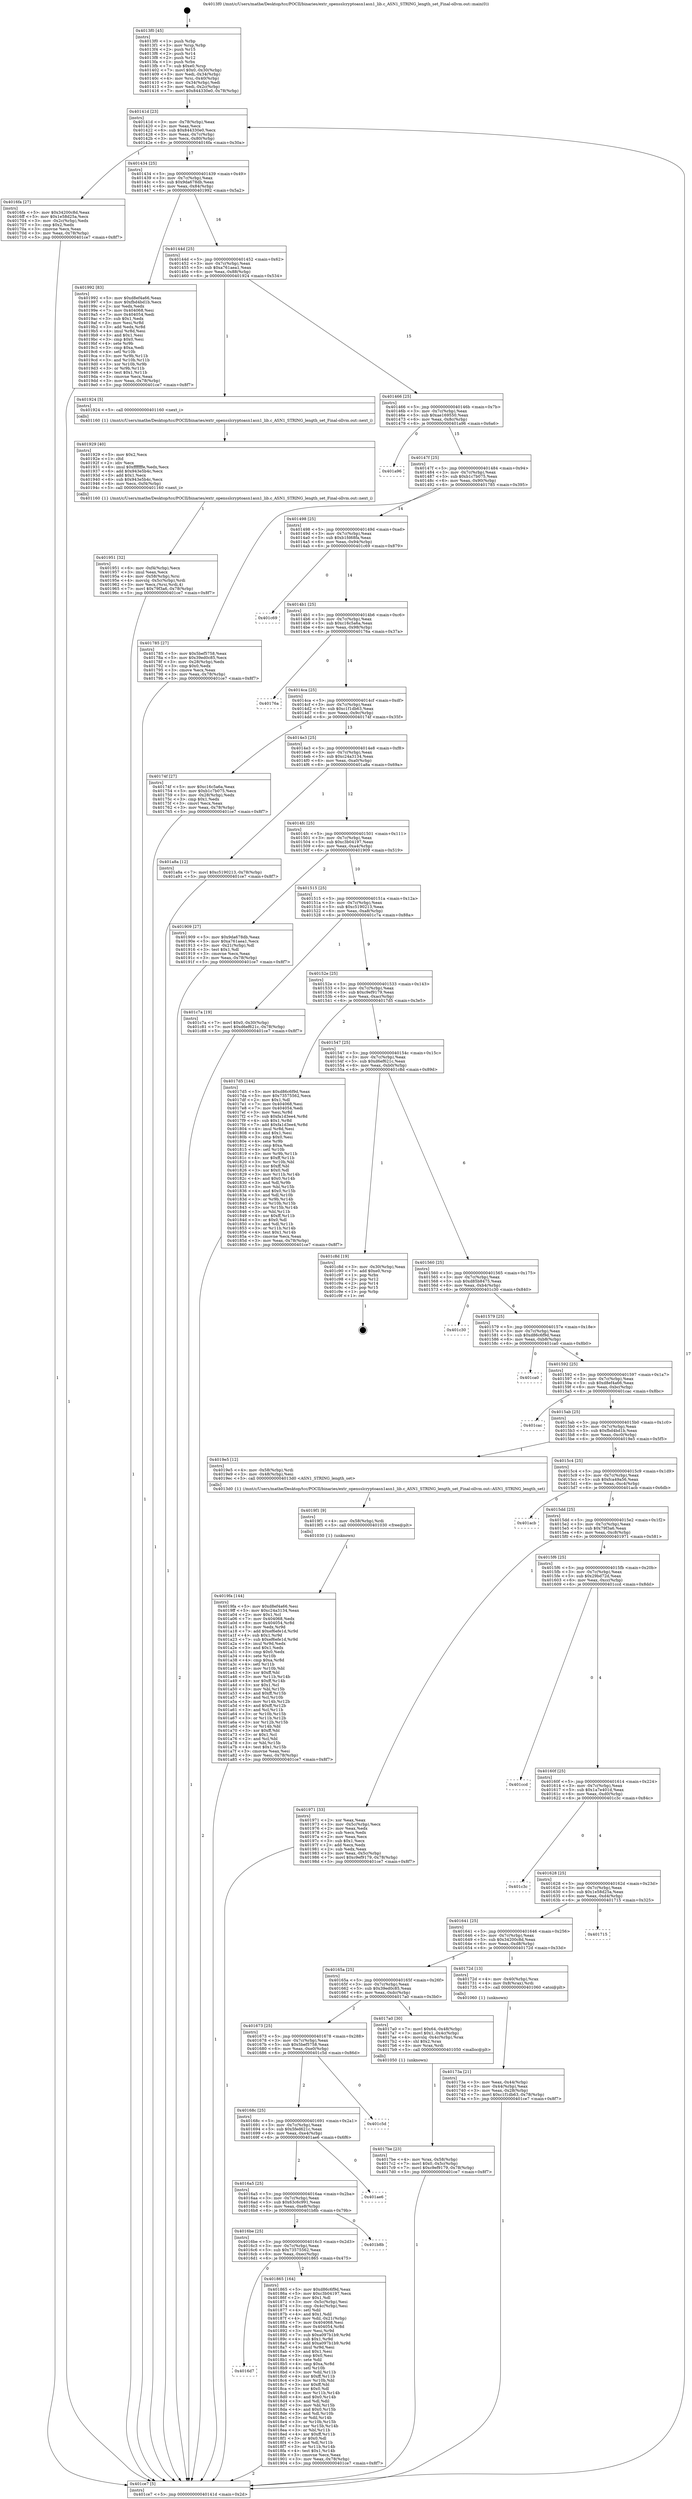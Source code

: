 digraph "0x4013f0" {
  label = "0x4013f0 (/mnt/c/Users/mathe/Desktop/tcc/POCII/binaries/extr_opensslcryptoasn1asn1_lib.c_ASN1_STRING_length_set_Final-ollvm.out::main(0))"
  labelloc = "t"
  node[shape=record]

  Entry [label="",width=0.3,height=0.3,shape=circle,fillcolor=black,style=filled]
  "0x40141d" [label="{
     0x40141d [23]\l
     | [instrs]\l
     &nbsp;&nbsp;0x40141d \<+3\>: mov -0x78(%rbp),%eax\l
     &nbsp;&nbsp;0x401420 \<+2\>: mov %eax,%ecx\l
     &nbsp;&nbsp;0x401422 \<+6\>: sub $0x844330e0,%ecx\l
     &nbsp;&nbsp;0x401428 \<+3\>: mov %eax,-0x7c(%rbp)\l
     &nbsp;&nbsp;0x40142b \<+3\>: mov %ecx,-0x80(%rbp)\l
     &nbsp;&nbsp;0x40142e \<+6\>: je 00000000004016fa \<main+0x30a\>\l
  }"]
  "0x4016fa" [label="{
     0x4016fa [27]\l
     | [instrs]\l
     &nbsp;&nbsp;0x4016fa \<+5\>: mov $0x34200c8d,%eax\l
     &nbsp;&nbsp;0x4016ff \<+5\>: mov $0x1e58d25a,%ecx\l
     &nbsp;&nbsp;0x401704 \<+3\>: mov -0x2c(%rbp),%edx\l
     &nbsp;&nbsp;0x401707 \<+3\>: cmp $0x2,%edx\l
     &nbsp;&nbsp;0x40170a \<+3\>: cmovne %ecx,%eax\l
     &nbsp;&nbsp;0x40170d \<+3\>: mov %eax,-0x78(%rbp)\l
     &nbsp;&nbsp;0x401710 \<+5\>: jmp 0000000000401ce7 \<main+0x8f7\>\l
  }"]
  "0x401434" [label="{
     0x401434 [25]\l
     | [instrs]\l
     &nbsp;&nbsp;0x401434 \<+5\>: jmp 0000000000401439 \<main+0x49\>\l
     &nbsp;&nbsp;0x401439 \<+3\>: mov -0x7c(%rbp),%eax\l
     &nbsp;&nbsp;0x40143c \<+5\>: sub $0x9da678db,%eax\l
     &nbsp;&nbsp;0x401441 \<+6\>: mov %eax,-0x84(%rbp)\l
     &nbsp;&nbsp;0x401447 \<+6\>: je 0000000000401992 \<main+0x5a2\>\l
  }"]
  "0x401ce7" [label="{
     0x401ce7 [5]\l
     | [instrs]\l
     &nbsp;&nbsp;0x401ce7 \<+5\>: jmp 000000000040141d \<main+0x2d\>\l
  }"]
  "0x4013f0" [label="{
     0x4013f0 [45]\l
     | [instrs]\l
     &nbsp;&nbsp;0x4013f0 \<+1\>: push %rbp\l
     &nbsp;&nbsp;0x4013f1 \<+3\>: mov %rsp,%rbp\l
     &nbsp;&nbsp;0x4013f4 \<+2\>: push %r15\l
     &nbsp;&nbsp;0x4013f6 \<+2\>: push %r14\l
     &nbsp;&nbsp;0x4013f8 \<+2\>: push %r12\l
     &nbsp;&nbsp;0x4013fa \<+1\>: push %rbx\l
     &nbsp;&nbsp;0x4013fb \<+7\>: sub $0xe0,%rsp\l
     &nbsp;&nbsp;0x401402 \<+7\>: movl $0x0,-0x30(%rbp)\l
     &nbsp;&nbsp;0x401409 \<+3\>: mov %edi,-0x34(%rbp)\l
     &nbsp;&nbsp;0x40140c \<+4\>: mov %rsi,-0x40(%rbp)\l
     &nbsp;&nbsp;0x401410 \<+3\>: mov -0x34(%rbp),%edi\l
     &nbsp;&nbsp;0x401413 \<+3\>: mov %edi,-0x2c(%rbp)\l
     &nbsp;&nbsp;0x401416 \<+7\>: movl $0x844330e0,-0x78(%rbp)\l
  }"]
  Exit [label="",width=0.3,height=0.3,shape=circle,fillcolor=black,style=filled,peripheries=2]
  "0x401992" [label="{
     0x401992 [83]\l
     | [instrs]\l
     &nbsp;&nbsp;0x401992 \<+5\>: mov $0xd8ef4a66,%eax\l
     &nbsp;&nbsp;0x401997 \<+5\>: mov $0xfbd4bd1b,%ecx\l
     &nbsp;&nbsp;0x40199c \<+2\>: xor %edx,%edx\l
     &nbsp;&nbsp;0x40199e \<+7\>: mov 0x404068,%esi\l
     &nbsp;&nbsp;0x4019a5 \<+7\>: mov 0x404054,%edi\l
     &nbsp;&nbsp;0x4019ac \<+3\>: sub $0x1,%edx\l
     &nbsp;&nbsp;0x4019af \<+3\>: mov %esi,%r8d\l
     &nbsp;&nbsp;0x4019b2 \<+3\>: add %edx,%r8d\l
     &nbsp;&nbsp;0x4019b5 \<+4\>: imul %r8d,%esi\l
     &nbsp;&nbsp;0x4019b9 \<+3\>: and $0x1,%esi\l
     &nbsp;&nbsp;0x4019bc \<+3\>: cmp $0x0,%esi\l
     &nbsp;&nbsp;0x4019bf \<+4\>: sete %r9b\l
     &nbsp;&nbsp;0x4019c3 \<+3\>: cmp $0xa,%edi\l
     &nbsp;&nbsp;0x4019c6 \<+4\>: setl %r10b\l
     &nbsp;&nbsp;0x4019ca \<+3\>: mov %r9b,%r11b\l
     &nbsp;&nbsp;0x4019cd \<+3\>: and %r10b,%r11b\l
     &nbsp;&nbsp;0x4019d0 \<+3\>: xor %r10b,%r9b\l
     &nbsp;&nbsp;0x4019d3 \<+3\>: or %r9b,%r11b\l
     &nbsp;&nbsp;0x4019d6 \<+4\>: test $0x1,%r11b\l
     &nbsp;&nbsp;0x4019da \<+3\>: cmovne %ecx,%eax\l
     &nbsp;&nbsp;0x4019dd \<+3\>: mov %eax,-0x78(%rbp)\l
     &nbsp;&nbsp;0x4019e0 \<+5\>: jmp 0000000000401ce7 \<main+0x8f7\>\l
  }"]
  "0x40144d" [label="{
     0x40144d [25]\l
     | [instrs]\l
     &nbsp;&nbsp;0x40144d \<+5\>: jmp 0000000000401452 \<main+0x62\>\l
     &nbsp;&nbsp;0x401452 \<+3\>: mov -0x7c(%rbp),%eax\l
     &nbsp;&nbsp;0x401455 \<+5\>: sub $0xa761aea1,%eax\l
     &nbsp;&nbsp;0x40145a \<+6\>: mov %eax,-0x88(%rbp)\l
     &nbsp;&nbsp;0x401460 \<+6\>: je 0000000000401924 \<main+0x534\>\l
  }"]
  "0x4019fa" [label="{
     0x4019fa [144]\l
     | [instrs]\l
     &nbsp;&nbsp;0x4019fa \<+5\>: mov $0xd8ef4a66,%esi\l
     &nbsp;&nbsp;0x4019ff \<+5\>: mov $0xc24a3134,%eax\l
     &nbsp;&nbsp;0x401a04 \<+2\>: mov $0x1,%cl\l
     &nbsp;&nbsp;0x401a06 \<+7\>: mov 0x404068,%edx\l
     &nbsp;&nbsp;0x401a0d \<+8\>: mov 0x404054,%r8d\l
     &nbsp;&nbsp;0x401a15 \<+3\>: mov %edx,%r9d\l
     &nbsp;&nbsp;0x401a18 \<+7\>: add $0xef6efe1d,%r9d\l
     &nbsp;&nbsp;0x401a1f \<+4\>: sub $0x1,%r9d\l
     &nbsp;&nbsp;0x401a23 \<+7\>: sub $0xef6efe1d,%r9d\l
     &nbsp;&nbsp;0x401a2a \<+4\>: imul %r9d,%edx\l
     &nbsp;&nbsp;0x401a2e \<+3\>: and $0x1,%edx\l
     &nbsp;&nbsp;0x401a31 \<+3\>: cmp $0x0,%edx\l
     &nbsp;&nbsp;0x401a34 \<+4\>: sete %r10b\l
     &nbsp;&nbsp;0x401a38 \<+4\>: cmp $0xa,%r8d\l
     &nbsp;&nbsp;0x401a3c \<+4\>: setl %r11b\l
     &nbsp;&nbsp;0x401a40 \<+3\>: mov %r10b,%bl\l
     &nbsp;&nbsp;0x401a43 \<+3\>: xor $0xff,%bl\l
     &nbsp;&nbsp;0x401a46 \<+3\>: mov %r11b,%r14b\l
     &nbsp;&nbsp;0x401a49 \<+4\>: xor $0xff,%r14b\l
     &nbsp;&nbsp;0x401a4d \<+3\>: xor $0x1,%cl\l
     &nbsp;&nbsp;0x401a50 \<+3\>: mov %bl,%r15b\l
     &nbsp;&nbsp;0x401a53 \<+4\>: and $0xff,%r15b\l
     &nbsp;&nbsp;0x401a57 \<+3\>: and %cl,%r10b\l
     &nbsp;&nbsp;0x401a5a \<+3\>: mov %r14b,%r12b\l
     &nbsp;&nbsp;0x401a5d \<+4\>: and $0xff,%r12b\l
     &nbsp;&nbsp;0x401a61 \<+3\>: and %cl,%r11b\l
     &nbsp;&nbsp;0x401a64 \<+3\>: or %r10b,%r15b\l
     &nbsp;&nbsp;0x401a67 \<+3\>: or %r11b,%r12b\l
     &nbsp;&nbsp;0x401a6a \<+3\>: xor %r12b,%r15b\l
     &nbsp;&nbsp;0x401a6d \<+3\>: or %r14b,%bl\l
     &nbsp;&nbsp;0x401a70 \<+3\>: xor $0xff,%bl\l
     &nbsp;&nbsp;0x401a73 \<+3\>: or $0x1,%cl\l
     &nbsp;&nbsp;0x401a76 \<+2\>: and %cl,%bl\l
     &nbsp;&nbsp;0x401a78 \<+3\>: or %bl,%r15b\l
     &nbsp;&nbsp;0x401a7b \<+4\>: test $0x1,%r15b\l
     &nbsp;&nbsp;0x401a7f \<+3\>: cmovne %eax,%esi\l
     &nbsp;&nbsp;0x401a82 \<+3\>: mov %esi,-0x78(%rbp)\l
     &nbsp;&nbsp;0x401a85 \<+5\>: jmp 0000000000401ce7 \<main+0x8f7\>\l
  }"]
  "0x401924" [label="{
     0x401924 [5]\l
     | [instrs]\l
     &nbsp;&nbsp;0x401924 \<+5\>: call 0000000000401160 \<next_i\>\l
     | [calls]\l
     &nbsp;&nbsp;0x401160 \{1\} (/mnt/c/Users/mathe/Desktop/tcc/POCII/binaries/extr_opensslcryptoasn1asn1_lib.c_ASN1_STRING_length_set_Final-ollvm.out::next_i)\l
  }"]
  "0x401466" [label="{
     0x401466 [25]\l
     | [instrs]\l
     &nbsp;&nbsp;0x401466 \<+5\>: jmp 000000000040146b \<main+0x7b\>\l
     &nbsp;&nbsp;0x40146b \<+3\>: mov -0x7c(%rbp),%eax\l
     &nbsp;&nbsp;0x40146e \<+5\>: sub $0xae169550,%eax\l
     &nbsp;&nbsp;0x401473 \<+6\>: mov %eax,-0x8c(%rbp)\l
     &nbsp;&nbsp;0x401479 \<+6\>: je 0000000000401a96 \<main+0x6a6\>\l
  }"]
  "0x4019f1" [label="{
     0x4019f1 [9]\l
     | [instrs]\l
     &nbsp;&nbsp;0x4019f1 \<+4\>: mov -0x58(%rbp),%rdi\l
     &nbsp;&nbsp;0x4019f5 \<+5\>: call 0000000000401030 \<free@plt\>\l
     | [calls]\l
     &nbsp;&nbsp;0x401030 \{1\} (unknown)\l
  }"]
  "0x401a96" [label="{
     0x401a96\l
  }", style=dashed]
  "0x40147f" [label="{
     0x40147f [25]\l
     | [instrs]\l
     &nbsp;&nbsp;0x40147f \<+5\>: jmp 0000000000401484 \<main+0x94\>\l
     &nbsp;&nbsp;0x401484 \<+3\>: mov -0x7c(%rbp),%eax\l
     &nbsp;&nbsp;0x401487 \<+5\>: sub $0xb1c7b075,%eax\l
     &nbsp;&nbsp;0x40148c \<+6\>: mov %eax,-0x90(%rbp)\l
     &nbsp;&nbsp;0x401492 \<+6\>: je 0000000000401785 \<main+0x395\>\l
  }"]
  "0x401951" [label="{
     0x401951 [32]\l
     | [instrs]\l
     &nbsp;&nbsp;0x401951 \<+6\>: mov -0xf4(%rbp),%ecx\l
     &nbsp;&nbsp;0x401957 \<+3\>: imul %eax,%ecx\l
     &nbsp;&nbsp;0x40195a \<+4\>: mov -0x58(%rbp),%rsi\l
     &nbsp;&nbsp;0x40195e \<+4\>: movslq -0x5c(%rbp),%rdi\l
     &nbsp;&nbsp;0x401962 \<+3\>: mov %ecx,(%rsi,%rdi,4)\l
     &nbsp;&nbsp;0x401965 \<+7\>: movl $0x79f3a6,-0x78(%rbp)\l
     &nbsp;&nbsp;0x40196c \<+5\>: jmp 0000000000401ce7 \<main+0x8f7\>\l
  }"]
  "0x401785" [label="{
     0x401785 [27]\l
     | [instrs]\l
     &nbsp;&nbsp;0x401785 \<+5\>: mov $0x5bef5758,%eax\l
     &nbsp;&nbsp;0x40178a \<+5\>: mov $0x39ed0c85,%ecx\l
     &nbsp;&nbsp;0x40178f \<+3\>: mov -0x28(%rbp),%edx\l
     &nbsp;&nbsp;0x401792 \<+3\>: cmp $0x0,%edx\l
     &nbsp;&nbsp;0x401795 \<+3\>: cmove %ecx,%eax\l
     &nbsp;&nbsp;0x401798 \<+3\>: mov %eax,-0x78(%rbp)\l
     &nbsp;&nbsp;0x40179b \<+5\>: jmp 0000000000401ce7 \<main+0x8f7\>\l
  }"]
  "0x401498" [label="{
     0x401498 [25]\l
     | [instrs]\l
     &nbsp;&nbsp;0x401498 \<+5\>: jmp 000000000040149d \<main+0xad\>\l
     &nbsp;&nbsp;0x40149d \<+3\>: mov -0x7c(%rbp),%eax\l
     &nbsp;&nbsp;0x4014a0 \<+5\>: sub $0xb1fd68fa,%eax\l
     &nbsp;&nbsp;0x4014a5 \<+6\>: mov %eax,-0x94(%rbp)\l
     &nbsp;&nbsp;0x4014ab \<+6\>: je 0000000000401c69 \<main+0x879\>\l
  }"]
  "0x401929" [label="{
     0x401929 [40]\l
     | [instrs]\l
     &nbsp;&nbsp;0x401929 \<+5\>: mov $0x2,%ecx\l
     &nbsp;&nbsp;0x40192e \<+1\>: cltd\l
     &nbsp;&nbsp;0x40192f \<+2\>: idiv %ecx\l
     &nbsp;&nbsp;0x401931 \<+6\>: imul $0xfffffffe,%edx,%ecx\l
     &nbsp;&nbsp;0x401937 \<+6\>: add $0x943e5b4c,%ecx\l
     &nbsp;&nbsp;0x40193d \<+3\>: add $0x1,%ecx\l
     &nbsp;&nbsp;0x401940 \<+6\>: sub $0x943e5b4c,%ecx\l
     &nbsp;&nbsp;0x401946 \<+6\>: mov %ecx,-0xf4(%rbp)\l
     &nbsp;&nbsp;0x40194c \<+5\>: call 0000000000401160 \<next_i\>\l
     | [calls]\l
     &nbsp;&nbsp;0x401160 \{1\} (/mnt/c/Users/mathe/Desktop/tcc/POCII/binaries/extr_opensslcryptoasn1asn1_lib.c_ASN1_STRING_length_set_Final-ollvm.out::next_i)\l
  }"]
  "0x401c69" [label="{
     0x401c69\l
  }", style=dashed]
  "0x4014b1" [label="{
     0x4014b1 [25]\l
     | [instrs]\l
     &nbsp;&nbsp;0x4014b1 \<+5\>: jmp 00000000004014b6 \<main+0xc6\>\l
     &nbsp;&nbsp;0x4014b6 \<+3\>: mov -0x7c(%rbp),%eax\l
     &nbsp;&nbsp;0x4014b9 \<+5\>: sub $0xc16c5a6a,%eax\l
     &nbsp;&nbsp;0x4014be \<+6\>: mov %eax,-0x98(%rbp)\l
     &nbsp;&nbsp;0x4014c4 \<+6\>: je 000000000040176a \<main+0x37a\>\l
  }"]
  "0x4016d7" [label="{
     0x4016d7\l
  }", style=dashed]
  "0x40176a" [label="{
     0x40176a\l
  }", style=dashed]
  "0x4014ca" [label="{
     0x4014ca [25]\l
     | [instrs]\l
     &nbsp;&nbsp;0x4014ca \<+5\>: jmp 00000000004014cf \<main+0xdf\>\l
     &nbsp;&nbsp;0x4014cf \<+3\>: mov -0x7c(%rbp),%eax\l
     &nbsp;&nbsp;0x4014d2 \<+5\>: sub $0xc1f1db63,%eax\l
     &nbsp;&nbsp;0x4014d7 \<+6\>: mov %eax,-0x9c(%rbp)\l
     &nbsp;&nbsp;0x4014dd \<+6\>: je 000000000040174f \<main+0x35f\>\l
  }"]
  "0x401865" [label="{
     0x401865 [164]\l
     | [instrs]\l
     &nbsp;&nbsp;0x401865 \<+5\>: mov $0xd86c6f9d,%eax\l
     &nbsp;&nbsp;0x40186a \<+5\>: mov $0xc3b04197,%ecx\l
     &nbsp;&nbsp;0x40186f \<+2\>: mov $0x1,%dl\l
     &nbsp;&nbsp;0x401871 \<+3\>: mov -0x5c(%rbp),%esi\l
     &nbsp;&nbsp;0x401874 \<+3\>: cmp -0x4c(%rbp),%esi\l
     &nbsp;&nbsp;0x401877 \<+4\>: setl %dil\l
     &nbsp;&nbsp;0x40187b \<+4\>: and $0x1,%dil\l
     &nbsp;&nbsp;0x40187f \<+4\>: mov %dil,-0x21(%rbp)\l
     &nbsp;&nbsp;0x401883 \<+7\>: mov 0x404068,%esi\l
     &nbsp;&nbsp;0x40188a \<+8\>: mov 0x404054,%r8d\l
     &nbsp;&nbsp;0x401892 \<+3\>: mov %esi,%r9d\l
     &nbsp;&nbsp;0x401895 \<+7\>: sub $0xa097b1b9,%r9d\l
     &nbsp;&nbsp;0x40189c \<+4\>: sub $0x1,%r9d\l
     &nbsp;&nbsp;0x4018a0 \<+7\>: add $0xa097b1b9,%r9d\l
     &nbsp;&nbsp;0x4018a7 \<+4\>: imul %r9d,%esi\l
     &nbsp;&nbsp;0x4018ab \<+3\>: and $0x1,%esi\l
     &nbsp;&nbsp;0x4018ae \<+3\>: cmp $0x0,%esi\l
     &nbsp;&nbsp;0x4018b1 \<+4\>: sete %dil\l
     &nbsp;&nbsp;0x4018b5 \<+4\>: cmp $0xa,%r8d\l
     &nbsp;&nbsp;0x4018b9 \<+4\>: setl %r10b\l
     &nbsp;&nbsp;0x4018bd \<+3\>: mov %dil,%r11b\l
     &nbsp;&nbsp;0x4018c0 \<+4\>: xor $0xff,%r11b\l
     &nbsp;&nbsp;0x4018c4 \<+3\>: mov %r10b,%bl\l
     &nbsp;&nbsp;0x4018c7 \<+3\>: xor $0xff,%bl\l
     &nbsp;&nbsp;0x4018ca \<+3\>: xor $0x0,%dl\l
     &nbsp;&nbsp;0x4018cd \<+3\>: mov %r11b,%r14b\l
     &nbsp;&nbsp;0x4018d0 \<+4\>: and $0x0,%r14b\l
     &nbsp;&nbsp;0x4018d4 \<+3\>: and %dl,%dil\l
     &nbsp;&nbsp;0x4018d7 \<+3\>: mov %bl,%r15b\l
     &nbsp;&nbsp;0x4018da \<+4\>: and $0x0,%r15b\l
     &nbsp;&nbsp;0x4018de \<+3\>: and %dl,%r10b\l
     &nbsp;&nbsp;0x4018e1 \<+3\>: or %dil,%r14b\l
     &nbsp;&nbsp;0x4018e4 \<+3\>: or %r10b,%r15b\l
     &nbsp;&nbsp;0x4018e7 \<+3\>: xor %r15b,%r14b\l
     &nbsp;&nbsp;0x4018ea \<+3\>: or %bl,%r11b\l
     &nbsp;&nbsp;0x4018ed \<+4\>: xor $0xff,%r11b\l
     &nbsp;&nbsp;0x4018f1 \<+3\>: or $0x0,%dl\l
     &nbsp;&nbsp;0x4018f4 \<+3\>: and %dl,%r11b\l
     &nbsp;&nbsp;0x4018f7 \<+3\>: or %r11b,%r14b\l
     &nbsp;&nbsp;0x4018fa \<+4\>: test $0x1,%r14b\l
     &nbsp;&nbsp;0x4018fe \<+3\>: cmovne %ecx,%eax\l
     &nbsp;&nbsp;0x401901 \<+3\>: mov %eax,-0x78(%rbp)\l
     &nbsp;&nbsp;0x401904 \<+5\>: jmp 0000000000401ce7 \<main+0x8f7\>\l
  }"]
  "0x40174f" [label="{
     0x40174f [27]\l
     | [instrs]\l
     &nbsp;&nbsp;0x40174f \<+5\>: mov $0xc16c5a6a,%eax\l
     &nbsp;&nbsp;0x401754 \<+5\>: mov $0xb1c7b075,%ecx\l
     &nbsp;&nbsp;0x401759 \<+3\>: mov -0x28(%rbp),%edx\l
     &nbsp;&nbsp;0x40175c \<+3\>: cmp $0x1,%edx\l
     &nbsp;&nbsp;0x40175f \<+3\>: cmovl %ecx,%eax\l
     &nbsp;&nbsp;0x401762 \<+3\>: mov %eax,-0x78(%rbp)\l
     &nbsp;&nbsp;0x401765 \<+5\>: jmp 0000000000401ce7 \<main+0x8f7\>\l
  }"]
  "0x4014e3" [label="{
     0x4014e3 [25]\l
     | [instrs]\l
     &nbsp;&nbsp;0x4014e3 \<+5\>: jmp 00000000004014e8 \<main+0xf8\>\l
     &nbsp;&nbsp;0x4014e8 \<+3\>: mov -0x7c(%rbp),%eax\l
     &nbsp;&nbsp;0x4014eb \<+5\>: sub $0xc24a3134,%eax\l
     &nbsp;&nbsp;0x4014f0 \<+6\>: mov %eax,-0xa0(%rbp)\l
     &nbsp;&nbsp;0x4014f6 \<+6\>: je 0000000000401a8a \<main+0x69a\>\l
  }"]
  "0x4016be" [label="{
     0x4016be [25]\l
     | [instrs]\l
     &nbsp;&nbsp;0x4016be \<+5\>: jmp 00000000004016c3 \<main+0x2d3\>\l
     &nbsp;&nbsp;0x4016c3 \<+3\>: mov -0x7c(%rbp),%eax\l
     &nbsp;&nbsp;0x4016c6 \<+5\>: sub $0x73575562,%eax\l
     &nbsp;&nbsp;0x4016cb \<+6\>: mov %eax,-0xec(%rbp)\l
     &nbsp;&nbsp;0x4016d1 \<+6\>: je 0000000000401865 \<main+0x475\>\l
  }"]
  "0x401a8a" [label="{
     0x401a8a [12]\l
     | [instrs]\l
     &nbsp;&nbsp;0x401a8a \<+7\>: movl $0xc5190213,-0x78(%rbp)\l
     &nbsp;&nbsp;0x401a91 \<+5\>: jmp 0000000000401ce7 \<main+0x8f7\>\l
  }"]
  "0x4014fc" [label="{
     0x4014fc [25]\l
     | [instrs]\l
     &nbsp;&nbsp;0x4014fc \<+5\>: jmp 0000000000401501 \<main+0x111\>\l
     &nbsp;&nbsp;0x401501 \<+3\>: mov -0x7c(%rbp),%eax\l
     &nbsp;&nbsp;0x401504 \<+5\>: sub $0xc3b04197,%eax\l
     &nbsp;&nbsp;0x401509 \<+6\>: mov %eax,-0xa4(%rbp)\l
     &nbsp;&nbsp;0x40150f \<+6\>: je 0000000000401909 \<main+0x519\>\l
  }"]
  "0x401b8b" [label="{
     0x401b8b\l
  }", style=dashed]
  "0x401909" [label="{
     0x401909 [27]\l
     | [instrs]\l
     &nbsp;&nbsp;0x401909 \<+5\>: mov $0x9da678db,%eax\l
     &nbsp;&nbsp;0x40190e \<+5\>: mov $0xa761aea1,%ecx\l
     &nbsp;&nbsp;0x401913 \<+3\>: mov -0x21(%rbp),%dl\l
     &nbsp;&nbsp;0x401916 \<+3\>: test $0x1,%dl\l
     &nbsp;&nbsp;0x401919 \<+3\>: cmovne %ecx,%eax\l
     &nbsp;&nbsp;0x40191c \<+3\>: mov %eax,-0x78(%rbp)\l
     &nbsp;&nbsp;0x40191f \<+5\>: jmp 0000000000401ce7 \<main+0x8f7\>\l
  }"]
  "0x401515" [label="{
     0x401515 [25]\l
     | [instrs]\l
     &nbsp;&nbsp;0x401515 \<+5\>: jmp 000000000040151a \<main+0x12a\>\l
     &nbsp;&nbsp;0x40151a \<+3\>: mov -0x7c(%rbp),%eax\l
     &nbsp;&nbsp;0x40151d \<+5\>: sub $0xc5190213,%eax\l
     &nbsp;&nbsp;0x401522 \<+6\>: mov %eax,-0xa8(%rbp)\l
     &nbsp;&nbsp;0x401528 \<+6\>: je 0000000000401c7a \<main+0x88a\>\l
  }"]
  "0x4016a5" [label="{
     0x4016a5 [25]\l
     | [instrs]\l
     &nbsp;&nbsp;0x4016a5 \<+5\>: jmp 00000000004016aa \<main+0x2ba\>\l
     &nbsp;&nbsp;0x4016aa \<+3\>: mov -0x7c(%rbp),%eax\l
     &nbsp;&nbsp;0x4016ad \<+5\>: sub $0x63c6c991,%eax\l
     &nbsp;&nbsp;0x4016b2 \<+6\>: mov %eax,-0xe8(%rbp)\l
     &nbsp;&nbsp;0x4016b8 \<+6\>: je 0000000000401b8b \<main+0x79b\>\l
  }"]
  "0x401c7a" [label="{
     0x401c7a [19]\l
     | [instrs]\l
     &nbsp;&nbsp;0x401c7a \<+7\>: movl $0x0,-0x30(%rbp)\l
     &nbsp;&nbsp;0x401c81 \<+7\>: movl $0xd6ef621c,-0x78(%rbp)\l
     &nbsp;&nbsp;0x401c88 \<+5\>: jmp 0000000000401ce7 \<main+0x8f7\>\l
  }"]
  "0x40152e" [label="{
     0x40152e [25]\l
     | [instrs]\l
     &nbsp;&nbsp;0x40152e \<+5\>: jmp 0000000000401533 \<main+0x143\>\l
     &nbsp;&nbsp;0x401533 \<+3\>: mov -0x7c(%rbp),%eax\l
     &nbsp;&nbsp;0x401536 \<+5\>: sub $0xc9ef9179,%eax\l
     &nbsp;&nbsp;0x40153b \<+6\>: mov %eax,-0xac(%rbp)\l
     &nbsp;&nbsp;0x401541 \<+6\>: je 00000000004017d5 \<main+0x3e5\>\l
  }"]
  "0x401ae6" [label="{
     0x401ae6\l
  }", style=dashed]
  "0x4017d5" [label="{
     0x4017d5 [144]\l
     | [instrs]\l
     &nbsp;&nbsp;0x4017d5 \<+5\>: mov $0xd86c6f9d,%eax\l
     &nbsp;&nbsp;0x4017da \<+5\>: mov $0x73575562,%ecx\l
     &nbsp;&nbsp;0x4017df \<+2\>: mov $0x1,%dl\l
     &nbsp;&nbsp;0x4017e1 \<+7\>: mov 0x404068,%esi\l
     &nbsp;&nbsp;0x4017e8 \<+7\>: mov 0x404054,%edi\l
     &nbsp;&nbsp;0x4017ef \<+3\>: mov %esi,%r8d\l
     &nbsp;&nbsp;0x4017f2 \<+7\>: sub $0xfa1d3ee4,%r8d\l
     &nbsp;&nbsp;0x4017f9 \<+4\>: sub $0x1,%r8d\l
     &nbsp;&nbsp;0x4017fd \<+7\>: add $0xfa1d3ee4,%r8d\l
     &nbsp;&nbsp;0x401804 \<+4\>: imul %r8d,%esi\l
     &nbsp;&nbsp;0x401808 \<+3\>: and $0x1,%esi\l
     &nbsp;&nbsp;0x40180b \<+3\>: cmp $0x0,%esi\l
     &nbsp;&nbsp;0x40180e \<+4\>: sete %r9b\l
     &nbsp;&nbsp;0x401812 \<+3\>: cmp $0xa,%edi\l
     &nbsp;&nbsp;0x401815 \<+4\>: setl %r10b\l
     &nbsp;&nbsp;0x401819 \<+3\>: mov %r9b,%r11b\l
     &nbsp;&nbsp;0x40181c \<+4\>: xor $0xff,%r11b\l
     &nbsp;&nbsp;0x401820 \<+3\>: mov %r10b,%bl\l
     &nbsp;&nbsp;0x401823 \<+3\>: xor $0xff,%bl\l
     &nbsp;&nbsp;0x401826 \<+3\>: xor $0x0,%dl\l
     &nbsp;&nbsp;0x401829 \<+3\>: mov %r11b,%r14b\l
     &nbsp;&nbsp;0x40182c \<+4\>: and $0x0,%r14b\l
     &nbsp;&nbsp;0x401830 \<+3\>: and %dl,%r9b\l
     &nbsp;&nbsp;0x401833 \<+3\>: mov %bl,%r15b\l
     &nbsp;&nbsp;0x401836 \<+4\>: and $0x0,%r15b\l
     &nbsp;&nbsp;0x40183a \<+3\>: and %dl,%r10b\l
     &nbsp;&nbsp;0x40183d \<+3\>: or %r9b,%r14b\l
     &nbsp;&nbsp;0x401840 \<+3\>: or %r10b,%r15b\l
     &nbsp;&nbsp;0x401843 \<+3\>: xor %r15b,%r14b\l
     &nbsp;&nbsp;0x401846 \<+3\>: or %bl,%r11b\l
     &nbsp;&nbsp;0x401849 \<+4\>: xor $0xff,%r11b\l
     &nbsp;&nbsp;0x40184d \<+3\>: or $0x0,%dl\l
     &nbsp;&nbsp;0x401850 \<+3\>: and %dl,%r11b\l
     &nbsp;&nbsp;0x401853 \<+3\>: or %r11b,%r14b\l
     &nbsp;&nbsp;0x401856 \<+4\>: test $0x1,%r14b\l
     &nbsp;&nbsp;0x40185a \<+3\>: cmovne %ecx,%eax\l
     &nbsp;&nbsp;0x40185d \<+3\>: mov %eax,-0x78(%rbp)\l
     &nbsp;&nbsp;0x401860 \<+5\>: jmp 0000000000401ce7 \<main+0x8f7\>\l
  }"]
  "0x401547" [label="{
     0x401547 [25]\l
     | [instrs]\l
     &nbsp;&nbsp;0x401547 \<+5\>: jmp 000000000040154c \<main+0x15c\>\l
     &nbsp;&nbsp;0x40154c \<+3\>: mov -0x7c(%rbp),%eax\l
     &nbsp;&nbsp;0x40154f \<+5\>: sub $0xd6ef621c,%eax\l
     &nbsp;&nbsp;0x401554 \<+6\>: mov %eax,-0xb0(%rbp)\l
     &nbsp;&nbsp;0x40155a \<+6\>: je 0000000000401c8d \<main+0x89d\>\l
  }"]
  "0x40168c" [label="{
     0x40168c [25]\l
     | [instrs]\l
     &nbsp;&nbsp;0x40168c \<+5\>: jmp 0000000000401691 \<main+0x2a1\>\l
     &nbsp;&nbsp;0x401691 \<+3\>: mov -0x7c(%rbp),%eax\l
     &nbsp;&nbsp;0x401694 \<+5\>: sub $0x5fed621c,%eax\l
     &nbsp;&nbsp;0x401699 \<+6\>: mov %eax,-0xe4(%rbp)\l
     &nbsp;&nbsp;0x40169f \<+6\>: je 0000000000401ae6 \<main+0x6f6\>\l
  }"]
  "0x401c8d" [label="{
     0x401c8d [19]\l
     | [instrs]\l
     &nbsp;&nbsp;0x401c8d \<+3\>: mov -0x30(%rbp),%eax\l
     &nbsp;&nbsp;0x401c90 \<+7\>: add $0xe0,%rsp\l
     &nbsp;&nbsp;0x401c97 \<+1\>: pop %rbx\l
     &nbsp;&nbsp;0x401c98 \<+2\>: pop %r12\l
     &nbsp;&nbsp;0x401c9a \<+2\>: pop %r14\l
     &nbsp;&nbsp;0x401c9c \<+2\>: pop %r15\l
     &nbsp;&nbsp;0x401c9e \<+1\>: pop %rbp\l
     &nbsp;&nbsp;0x401c9f \<+1\>: ret\l
  }"]
  "0x401560" [label="{
     0x401560 [25]\l
     | [instrs]\l
     &nbsp;&nbsp;0x401560 \<+5\>: jmp 0000000000401565 \<main+0x175\>\l
     &nbsp;&nbsp;0x401565 \<+3\>: mov -0x7c(%rbp),%eax\l
     &nbsp;&nbsp;0x401568 \<+5\>: sub $0xd85b8475,%eax\l
     &nbsp;&nbsp;0x40156d \<+6\>: mov %eax,-0xb4(%rbp)\l
     &nbsp;&nbsp;0x401573 \<+6\>: je 0000000000401c30 \<main+0x840\>\l
  }"]
  "0x401c5d" [label="{
     0x401c5d\l
  }", style=dashed]
  "0x401c30" [label="{
     0x401c30\l
  }", style=dashed]
  "0x401579" [label="{
     0x401579 [25]\l
     | [instrs]\l
     &nbsp;&nbsp;0x401579 \<+5\>: jmp 000000000040157e \<main+0x18e\>\l
     &nbsp;&nbsp;0x40157e \<+3\>: mov -0x7c(%rbp),%eax\l
     &nbsp;&nbsp;0x401581 \<+5\>: sub $0xd86c6f9d,%eax\l
     &nbsp;&nbsp;0x401586 \<+6\>: mov %eax,-0xb8(%rbp)\l
     &nbsp;&nbsp;0x40158c \<+6\>: je 0000000000401ca0 \<main+0x8b0\>\l
  }"]
  "0x4017be" [label="{
     0x4017be [23]\l
     | [instrs]\l
     &nbsp;&nbsp;0x4017be \<+4\>: mov %rax,-0x58(%rbp)\l
     &nbsp;&nbsp;0x4017c2 \<+7\>: movl $0x0,-0x5c(%rbp)\l
     &nbsp;&nbsp;0x4017c9 \<+7\>: movl $0xc9ef9179,-0x78(%rbp)\l
     &nbsp;&nbsp;0x4017d0 \<+5\>: jmp 0000000000401ce7 \<main+0x8f7\>\l
  }"]
  "0x401ca0" [label="{
     0x401ca0\l
  }", style=dashed]
  "0x401592" [label="{
     0x401592 [25]\l
     | [instrs]\l
     &nbsp;&nbsp;0x401592 \<+5\>: jmp 0000000000401597 \<main+0x1a7\>\l
     &nbsp;&nbsp;0x401597 \<+3\>: mov -0x7c(%rbp),%eax\l
     &nbsp;&nbsp;0x40159a \<+5\>: sub $0xd8ef4a66,%eax\l
     &nbsp;&nbsp;0x40159f \<+6\>: mov %eax,-0xbc(%rbp)\l
     &nbsp;&nbsp;0x4015a5 \<+6\>: je 0000000000401cac \<main+0x8bc\>\l
  }"]
  "0x401673" [label="{
     0x401673 [25]\l
     | [instrs]\l
     &nbsp;&nbsp;0x401673 \<+5\>: jmp 0000000000401678 \<main+0x288\>\l
     &nbsp;&nbsp;0x401678 \<+3\>: mov -0x7c(%rbp),%eax\l
     &nbsp;&nbsp;0x40167b \<+5\>: sub $0x5bef5758,%eax\l
     &nbsp;&nbsp;0x401680 \<+6\>: mov %eax,-0xe0(%rbp)\l
     &nbsp;&nbsp;0x401686 \<+6\>: je 0000000000401c5d \<main+0x86d\>\l
  }"]
  "0x401cac" [label="{
     0x401cac\l
  }", style=dashed]
  "0x4015ab" [label="{
     0x4015ab [25]\l
     | [instrs]\l
     &nbsp;&nbsp;0x4015ab \<+5\>: jmp 00000000004015b0 \<main+0x1c0\>\l
     &nbsp;&nbsp;0x4015b0 \<+3\>: mov -0x7c(%rbp),%eax\l
     &nbsp;&nbsp;0x4015b3 \<+5\>: sub $0xfbd4bd1b,%eax\l
     &nbsp;&nbsp;0x4015b8 \<+6\>: mov %eax,-0xc0(%rbp)\l
     &nbsp;&nbsp;0x4015be \<+6\>: je 00000000004019e5 \<main+0x5f5\>\l
  }"]
  "0x4017a0" [label="{
     0x4017a0 [30]\l
     | [instrs]\l
     &nbsp;&nbsp;0x4017a0 \<+7\>: movl $0x64,-0x48(%rbp)\l
     &nbsp;&nbsp;0x4017a7 \<+7\>: movl $0x1,-0x4c(%rbp)\l
     &nbsp;&nbsp;0x4017ae \<+4\>: movslq -0x4c(%rbp),%rax\l
     &nbsp;&nbsp;0x4017b2 \<+4\>: shl $0x2,%rax\l
     &nbsp;&nbsp;0x4017b6 \<+3\>: mov %rax,%rdi\l
     &nbsp;&nbsp;0x4017b9 \<+5\>: call 0000000000401050 \<malloc@plt\>\l
     | [calls]\l
     &nbsp;&nbsp;0x401050 \{1\} (unknown)\l
  }"]
  "0x4019e5" [label="{
     0x4019e5 [12]\l
     | [instrs]\l
     &nbsp;&nbsp;0x4019e5 \<+4\>: mov -0x58(%rbp),%rdi\l
     &nbsp;&nbsp;0x4019e9 \<+3\>: mov -0x48(%rbp),%esi\l
     &nbsp;&nbsp;0x4019ec \<+5\>: call 00000000004013d0 \<ASN1_STRING_length_set\>\l
     | [calls]\l
     &nbsp;&nbsp;0x4013d0 \{1\} (/mnt/c/Users/mathe/Desktop/tcc/POCII/binaries/extr_opensslcryptoasn1asn1_lib.c_ASN1_STRING_length_set_Final-ollvm.out::ASN1_STRING_length_set)\l
  }"]
  "0x4015c4" [label="{
     0x4015c4 [25]\l
     | [instrs]\l
     &nbsp;&nbsp;0x4015c4 \<+5\>: jmp 00000000004015c9 \<main+0x1d9\>\l
     &nbsp;&nbsp;0x4015c9 \<+3\>: mov -0x7c(%rbp),%eax\l
     &nbsp;&nbsp;0x4015cc \<+5\>: sub $0xfca49a56,%eax\l
     &nbsp;&nbsp;0x4015d1 \<+6\>: mov %eax,-0xc4(%rbp)\l
     &nbsp;&nbsp;0x4015d7 \<+6\>: je 0000000000401acb \<main+0x6db\>\l
  }"]
  "0x40173a" [label="{
     0x40173a [21]\l
     | [instrs]\l
     &nbsp;&nbsp;0x40173a \<+3\>: mov %eax,-0x44(%rbp)\l
     &nbsp;&nbsp;0x40173d \<+3\>: mov -0x44(%rbp),%eax\l
     &nbsp;&nbsp;0x401740 \<+3\>: mov %eax,-0x28(%rbp)\l
     &nbsp;&nbsp;0x401743 \<+7\>: movl $0xc1f1db63,-0x78(%rbp)\l
     &nbsp;&nbsp;0x40174a \<+5\>: jmp 0000000000401ce7 \<main+0x8f7\>\l
  }"]
  "0x401acb" [label="{
     0x401acb\l
  }", style=dashed]
  "0x4015dd" [label="{
     0x4015dd [25]\l
     | [instrs]\l
     &nbsp;&nbsp;0x4015dd \<+5\>: jmp 00000000004015e2 \<main+0x1f2\>\l
     &nbsp;&nbsp;0x4015e2 \<+3\>: mov -0x7c(%rbp),%eax\l
     &nbsp;&nbsp;0x4015e5 \<+5\>: sub $0x79f3a6,%eax\l
     &nbsp;&nbsp;0x4015ea \<+6\>: mov %eax,-0xc8(%rbp)\l
     &nbsp;&nbsp;0x4015f0 \<+6\>: je 0000000000401971 \<main+0x581\>\l
  }"]
  "0x40165a" [label="{
     0x40165a [25]\l
     | [instrs]\l
     &nbsp;&nbsp;0x40165a \<+5\>: jmp 000000000040165f \<main+0x26f\>\l
     &nbsp;&nbsp;0x40165f \<+3\>: mov -0x7c(%rbp),%eax\l
     &nbsp;&nbsp;0x401662 \<+5\>: sub $0x39ed0c85,%eax\l
     &nbsp;&nbsp;0x401667 \<+6\>: mov %eax,-0xdc(%rbp)\l
     &nbsp;&nbsp;0x40166d \<+6\>: je 00000000004017a0 \<main+0x3b0\>\l
  }"]
  "0x401971" [label="{
     0x401971 [33]\l
     | [instrs]\l
     &nbsp;&nbsp;0x401971 \<+2\>: xor %eax,%eax\l
     &nbsp;&nbsp;0x401973 \<+3\>: mov -0x5c(%rbp),%ecx\l
     &nbsp;&nbsp;0x401976 \<+2\>: mov %eax,%edx\l
     &nbsp;&nbsp;0x401978 \<+2\>: sub %ecx,%edx\l
     &nbsp;&nbsp;0x40197a \<+2\>: mov %eax,%ecx\l
     &nbsp;&nbsp;0x40197c \<+3\>: sub $0x1,%ecx\l
     &nbsp;&nbsp;0x40197f \<+2\>: add %ecx,%edx\l
     &nbsp;&nbsp;0x401981 \<+2\>: sub %edx,%eax\l
     &nbsp;&nbsp;0x401983 \<+3\>: mov %eax,-0x5c(%rbp)\l
     &nbsp;&nbsp;0x401986 \<+7\>: movl $0xc9ef9179,-0x78(%rbp)\l
     &nbsp;&nbsp;0x40198d \<+5\>: jmp 0000000000401ce7 \<main+0x8f7\>\l
  }"]
  "0x4015f6" [label="{
     0x4015f6 [25]\l
     | [instrs]\l
     &nbsp;&nbsp;0x4015f6 \<+5\>: jmp 00000000004015fb \<main+0x20b\>\l
     &nbsp;&nbsp;0x4015fb \<+3\>: mov -0x7c(%rbp),%eax\l
     &nbsp;&nbsp;0x4015fe \<+5\>: sub $0x29bd72d,%eax\l
     &nbsp;&nbsp;0x401603 \<+6\>: mov %eax,-0xcc(%rbp)\l
     &nbsp;&nbsp;0x401609 \<+6\>: je 0000000000401ccd \<main+0x8dd\>\l
  }"]
  "0x40172d" [label="{
     0x40172d [13]\l
     | [instrs]\l
     &nbsp;&nbsp;0x40172d \<+4\>: mov -0x40(%rbp),%rax\l
     &nbsp;&nbsp;0x401731 \<+4\>: mov 0x8(%rax),%rdi\l
     &nbsp;&nbsp;0x401735 \<+5\>: call 0000000000401060 \<atoi@plt\>\l
     | [calls]\l
     &nbsp;&nbsp;0x401060 \{1\} (unknown)\l
  }"]
  "0x401ccd" [label="{
     0x401ccd\l
  }", style=dashed]
  "0x40160f" [label="{
     0x40160f [25]\l
     | [instrs]\l
     &nbsp;&nbsp;0x40160f \<+5\>: jmp 0000000000401614 \<main+0x224\>\l
     &nbsp;&nbsp;0x401614 \<+3\>: mov -0x7c(%rbp),%eax\l
     &nbsp;&nbsp;0x401617 \<+5\>: sub $0x1a7e401d,%eax\l
     &nbsp;&nbsp;0x40161c \<+6\>: mov %eax,-0xd0(%rbp)\l
     &nbsp;&nbsp;0x401622 \<+6\>: je 0000000000401c3c \<main+0x84c\>\l
  }"]
  "0x401641" [label="{
     0x401641 [25]\l
     | [instrs]\l
     &nbsp;&nbsp;0x401641 \<+5\>: jmp 0000000000401646 \<main+0x256\>\l
     &nbsp;&nbsp;0x401646 \<+3\>: mov -0x7c(%rbp),%eax\l
     &nbsp;&nbsp;0x401649 \<+5\>: sub $0x34200c8d,%eax\l
     &nbsp;&nbsp;0x40164e \<+6\>: mov %eax,-0xd8(%rbp)\l
     &nbsp;&nbsp;0x401654 \<+6\>: je 000000000040172d \<main+0x33d\>\l
  }"]
  "0x401c3c" [label="{
     0x401c3c\l
  }", style=dashed]
  "0x401628" [label="{
     0x401628 [25]\l
     | [instrs]\l
     &nbsp;&nbsp;0x401628 \<+5\>: jmp 000000000040162d \<main+0x23d\>\l
     &nbsp;&nbsp;0x40162d \<+3\>: mov -0x7c(%rbp),%eax\l
     &nbsp;&nbsp;0x401630 \<+5\>: sub $0x1e58d25a,%eax\l
     &nbsp;&nbsp;0x401635 \<+6\>: mov %eax,-0xd4(%rbp)\l
     &nbsp;&nbsp;0x40163b \<+6\>: je 0000000000401715 \<main+0x325\>\l
  }"]
  "0x401715" [label="{
     0x401715\l
  }", style=dashed]
  Entry -> "0x4013f0" [label=" 1"]
  "0x40141d" -> "0x4016fa" [label=" 1"]
  "0x40141d" -> "0x401434" [label=" 17"]
  "0x4016fa" -> "0x401ce7" [label=" 1"]
  "0x4013f0" -> "0x40141d" [label=" 1"]
  "0x401ce7" -> "0x40141d" [label=" 17"]
  "0x401c8d" -> Exit [label=" 1"]
  "0x401434" -> "0x401992" [label=" 1"]
  "0x401434" -> "0x40144d" [label=" 16"]
  "0x401c7a" -> "0x401ce7" [label=" 1"]
  "0x40144d" -> "0x401924" [label=" 1"]
  "0x40144d" -> "0x401466" [label=" 15"]
  "0x401a8a" -> "0x401ce7" [label=" 1"]
  "0x401466" -> "0x401a96" [label=" 0"]
  "0x401466" -> "0x40147f" [label=" 15"]
  "0x4019fa" -> "0x401ce7" [label=" 1"]
  "0x40147f" -> "0x401785" [label=" 1"]
  "0x40147f" -> "0x401498" [label=" 14"]
  "0x4019f1" -> "0x4019fa" [label=" 1"]
  "0x401498" -> "0x401c69" [label=" 0"]
  "0x401498" -> "0x4014b1" [label=" 14"]
  "0x4019e5" -> "0x4019f1" [label=" 1"]
  "0x4014b1" -> "0x40176a" [label=" 0"]
  "0x4014b1" -> "0x4014ca" [label=" 14"]
  "0x401992" -> "0x401ce7" [label=" 1"]
  "0x4014ca" -> "0x40174f" [label=" 1"]
  "0x4014ca" -> "0x4014e3" [label=" 13"]
  "0x401971" -> "0x401ce7" [label=" 1"]
  "0x4014e3" -> "0x401a8a" [label=" 1"]
  "0x4014e3" -> "0x4014fc" [label=" 12"]
  "0x401929" -> "0x401951" [label=" 1"]
  "0x4014fc" -> "0x401909" [label=" 2"]
  "0x4014fc" -> "0x401515" [label=" 10"]
  "0x401924" -> "0x401929" [label=" 1"]
  "0x401515" -> "0x401c7a" [label=" 1"]
  "0x401515" -> "0x40152e" [label=" 9"]
  "0x401865" -> "0x401ce7" [label=" 2"]
  "0x40152e" -> "0x4017d5" [label=" 2"]
  "0x40152e" -> "0x401547" [label=" 7"]
  "0x4016be" -> "0x4016d7" [label=" 0"]
  "0x401547" -> "0x401c8d" [label=" 1"]
  "0x401547" -> "0x401560" [label=" 6"]
  "0x401951" -> "0x401ce7" [label=" 1"]
  "0x401560" -> "0x401c30" [label=" 0"]
  "0x401560" -> "0x401579" [label=" 6"]
  "0x4016a5" -> "0x4016be" [label=" 2"]
  "0x401579" -> "0x401ca0" [label=" 0"]
  "0x401579" -> "0x401592" [label=" 6"]
  "0x401909" -> "0x401ce7" [label=" 2"]
  "0x401592" -> "0x401cac" [label=" 0"]
  "0x401592" -> "0x4015ab" [label=" 6"]
  "0x40168c" -> "0x4016a5" [label=" 2"]
  "0x4015ab" -> "0x4019e5" [label=" 1"]
  "0x4015ab" -> "0x4015c4" [label=" 5"]
  "0x40168c" -> "0x401ae6" [label=" 0"]
  "0x4015c4" -> "0x401acb" [label=" 0"]
  "0x4015c4" -> "0x4015dd" [label=" 5"]
  "0x401673" -> "0x40168c" [label=" 2"]
  "0x4015dd" -> "0x401971" [label=" 1"]
  "0x4015dd" -> "0x4015f6" [label=" 4"]
  "0x401673" -> "0x401c5d" [label=" 0"]
  "0x4015f6" -> "0x401ccd" [label=" 0"]
  "0x4015f6" -> "0x40160f" [label=" 4"]
  "0x4016a5" -> "0x401b8b" [label=" 0"]
  "0x40160f" -> "0x401c3c" [label=" 0"]
  "0x40160f" -> "0x401628" [label=" 4"]
  "0x4017be" -> "0x401ce7" [label=" 1"]
  "0x401628" -> "0x401715" [label=" 0"]
  "0x401628" -> "0x401641" [label=" 4"]
  "0x4017d5" -> "0x401ce7" [label=" 2"]
  "0x401641" -> "0x40172d" [label=" 1"]
  "0x401641" -> "0x40165a" [label=" 3"]
  "0x40172d" -> "0x40173a" [label=" 1"]
  "0x40173a" -> "0x401ce7" [label=" 1"]
  "0x40174f" -> "0x401ce7" [label=" 1"]
  "0x401785" -> "0x401ce7" [label=" 1"]
  "0x4016be" -> "0x401865" [label=" 2"]
  "0x40165a" -> "0x4017a0" [label=" 1"]
  "0x40165a" -> "0x401673" [label=" 2"]
  "0x4017a0" -> "0x4017be" [label=" 1"]
}
